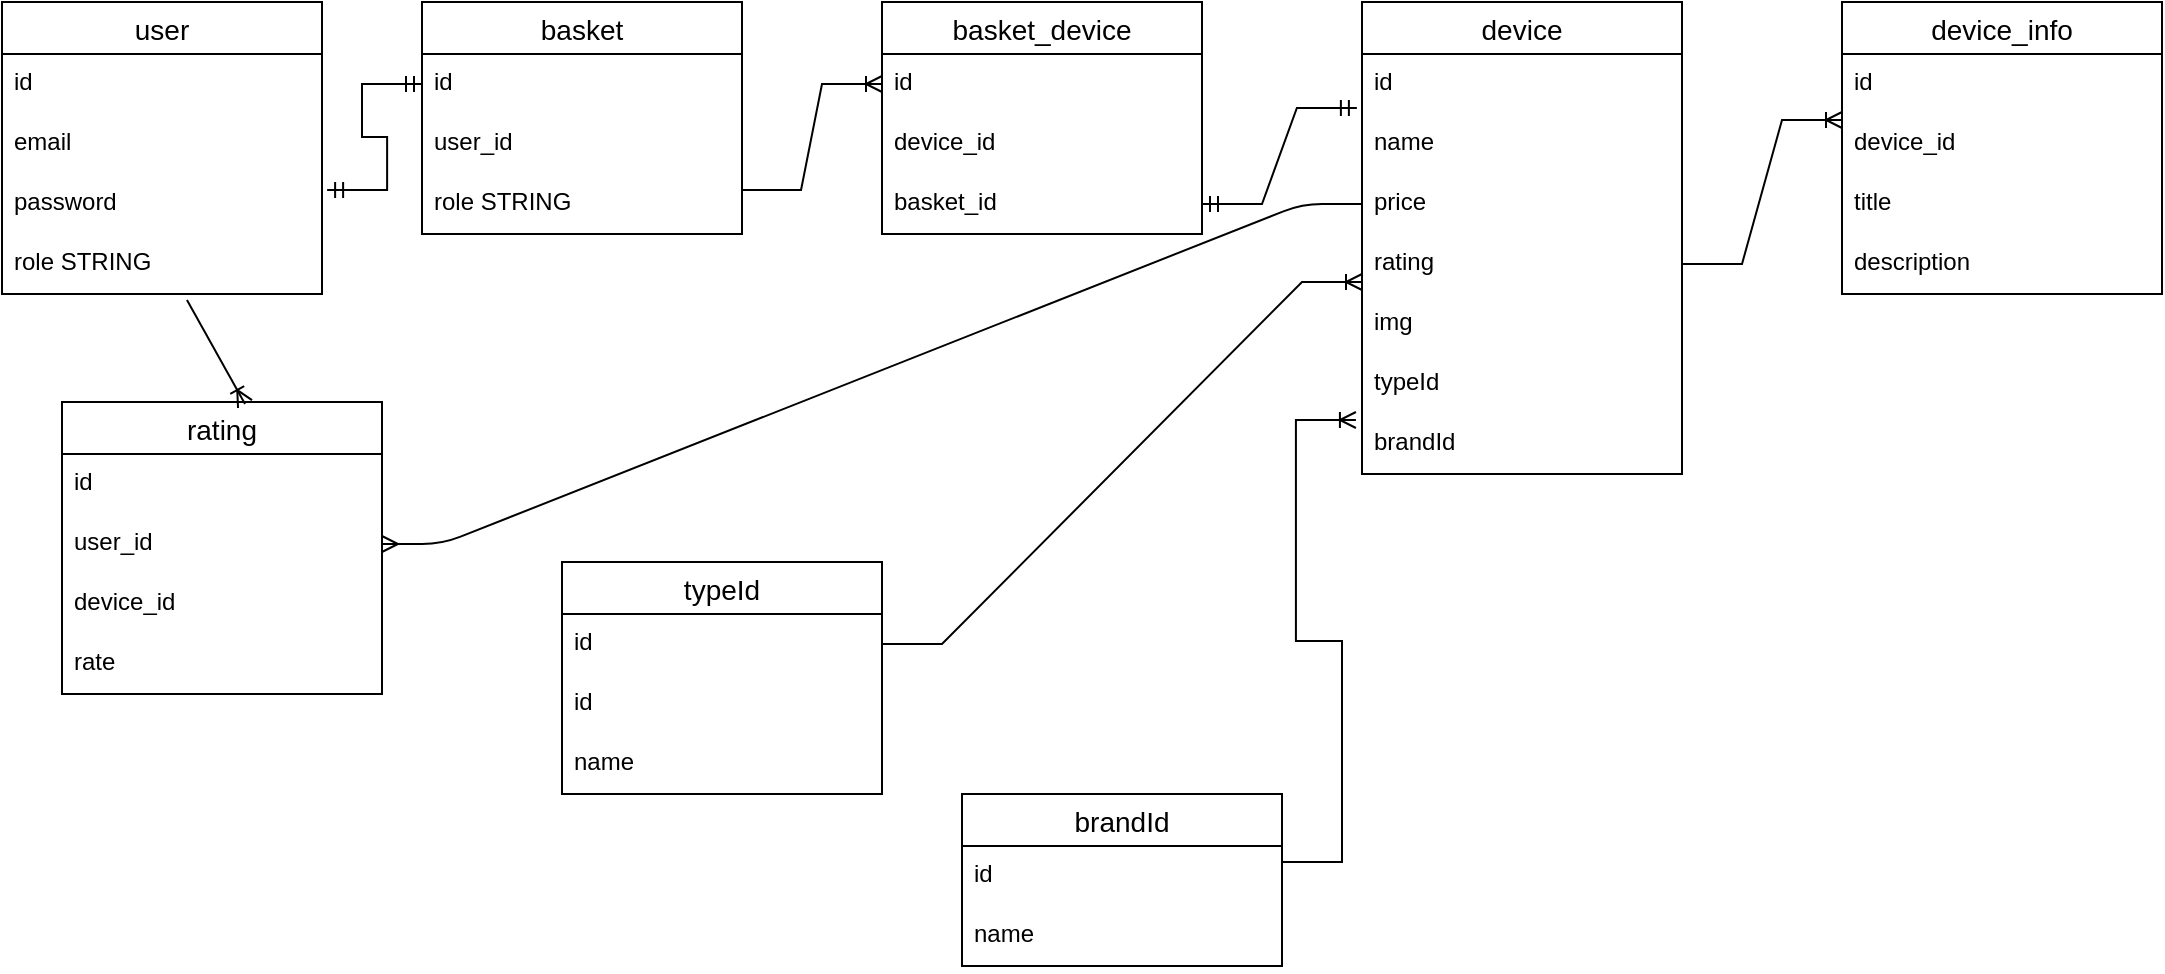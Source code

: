 <mxfile version="20.8.22" type="device"><diagram name="Страница 1" id="uMQRIQdI01GmakMUsb2Q"><mxGraphModel dx="954" dy="616" grid="1" gridSize="10" guides="1" tooltips="1" connect="1" arrows="1" fold="1" page="1" pageScale="1" pageWidth="1169" pageHeight="827" math="0" shadow="0"><root><mxCell id="0"/><mxCell id="1" parent="0"/><mxCell id="BxGI1ZBJGRGTgM30KfXY-1" value="user" style="swimlane;fontStyle=0;childLayout=stackLayout;horizontal=1;startSize=26;horizontalStack=0;resizeParent=1;resizeParentMax=0;resizeLast=0;collapsible=1;marginBottom=0;align=center;fontSize=14;" vertex="1" parent="1"><mxGeometry x="80" y="120" width="160" height="146" as="geometry"/></mxCell><mxCell id="BxGI1ZBJGRGTgM30KfXY-2" value="id" style="text;strokeColor=none;fillColor=none;spacingLeft=4;spacingRight=4;overflow=hidden;rotatable=0;points=[[0,0.5],[1,0.5]];portConstraint=eastwest;fontSize=12;" vertex="1" parent="BxGI1ZBJGRGTgM30KfXY-1"><mxGeometry y="26" width="160" height="30" as="geometry"/></mxCell><mxCell id="BxGI1ZBJGRGTgM30KfXY-3" value="email" style="text;strokeColor=none;fillColor=none;spacingLeft=4;spacingRight=4;overflow=hidden;rotatable=0;points=[[0,0.5],[1,0.5]];portConstraint=eastwest;fontSize=12;" vertex="1" parent="BxGI1ZBJGRGTgM30KfXY-1"><mxGeometry y="56" width="160" height="30" as="geometry"/></mxCell><mxCell id="BxGI1ZBJGRGTgM30KfXY-4" value="password" style="text;strokeColor=none;fillColor=none;spacingLeft=4;spacingRight=4;overflow=hidden;rotatable=0;points=[[0,0.5],[1,0.5]];portConstraint=eastwest;fontSize=12;" vertex="1" parent="BxGI1ZBJGRGTgM30KfXY-1"><mxGeometry y="86" width="160" height="30" as="geometry"/></mxCell><mxCell id="BxGI1ZBJGRGTgM30KfXY-5" value="role STRING" style="text;strokeColor=none;fillColor=none;spacingLeft=4;spacingRight=4;overflow=hidden;rotatable=0;points=[[0,0.5],[1,0.5]];portConstraint=eastwest;fontSize=12;" vertex="1" parent="BxGI1ZBJGRGTgM30KfXY-1"><mxGeometry y="116" width="160" height="30" as="geometry"/></mxCell><mxCell id="BxGI1ZBJGRGTgM30KfXY-7" value="basket" style="swimlane;fontStyle=0;childLayout=stackLayout;horizontal=1;startSize=26;horizontalStack=0;resizeParent=1;resizeParentMax=0;resizeLast=0;collapsible=1;marginBottom=0;align=center;fontSize=14;" vertex="1" parent="1"><mxGeometry x="290" y="120" width="160" height="116" as="geometry"/></mxCell><mxCell id="BxGI1ZBJGRGTgM30KfXY-8" value="id" style="text;strokeColor=none;fillColor=none;spacingLeft=4;spacingRight=4;overflow=hidden;rotatable=0;points=[[0,0.5],[1,0.5]];portConstraint=eastwest;fontSize=12;" vertex="1" parent="BxGI1ZBJGRGTgM30KfXY-7"><mxGeometry y="26" width="160" height="30" as="geometry"/></mxCell><mxCell id="BxGI1ZBJGRGTgM30KfXY-9" value="user_id" style="text;strokeColor=none;fillColor=none;spacingLeft=4;spacingRight=4;overflow=hidden;rotatable=0;points=[[0,0.5],[1,0.5]];portConstraint=eastwest;fontSize=12;" vertex="1" parent="BxGI1ZBJGRGTgM30KfXY-7"><mxGeometry y="56" width="160" height="30" as="geometry"/></mxCell><mxCell id="BxGI1ZBJGRGTgM30KfXY-11" value="role STRING" style="text;strokeColor=none;fillColor=none;spacingLeft=4;spacingRight=4;overflow=hidden;rotatable=0;points=[[0,0.5],[1,0.5]];portConstraint=eastwest;fontSize=12;" vertex="1" parent="BxGI1ZBJGRGTgM30KfXY-7"><mxGeometry y="86" width="160" height="30" as="geometry"/></mxCell><mxCell id="BxGI1ZBJGRGTgM30KfXY-13" value="device" style="swimlane;fontStyle=0;childLayout=stackLayout;horizontal=1;startSize=26;horizontalStack=0;resizeParent=1;resizeParentMax=0;resizeLast=0;collapsible=1;marginBottom=0;align=center;fontSize=14;" vertex="1" parent="1"><mxGeometry x="760" y="120" width="160" height="236" as="geometry"/></mxCell><mxCell id="BxGI1ZBJGRGTgM30KfXY-14" value="id" style="text;strokeColor=none;fillColor=none;spacingLeft=4;spacingRight=4;overflow=hidden;rotatable=0;points=[[0,0.5],[1,0.5]];portConstraint=eastwest;fontSize=12;" vertex="1" parent="BxGI1ZBJGRGTgM30KfXY-13"><mxGeometry y="26" width="160" height="30" as="geometry"/></mxCell><mxCell id="BxGI1ZBJGRGTgM30KfXY-15" value="name" style="text;strokeColor=none;fillColor=none;spacingLeft=4;spacingRight=4;overflow=hidden;rotatable=0;points=[[0,0.5],[1,0.5]];portConstraint=eastwest;fontSize=12;" vertex="1" parent="BxGI1ZBJGRGTgM30KfXY-13"><mxGeometry y="56" width="160" height="30" as="geometry"/></mxCell><mxCell id="BxGI1ZBJGRGTgM30KfXY-16" value="price" style="text;strokeColor=none;fillColor=none;spacingLeft=4;spacingRight=4;overflow=hidden;rotatable=0;points=[[0,0.5],[1,0.5]];portConstraint=eastwest;fontSize=12;" vertex="1" parent="BxGI1ZBJGRGTgM30KfXY-13"><mxGeometry y="86" width="160" height="30" as="geometry"/></mxCell><mxCell id="BxGI1ZBJGRGTgM30KfXY-18" value="rating" style="text;strokeColor=none;fillColor=none;spacingLeft=4;spacingRight=4;overflow=hidden;rotatable=0;points=[[0,0.5],[1,0.5]];portConstraint=eastwest;fontSize=12;" vertex="1" parent="BxGI1ZBJGRGTgM30KfXY-13"><mxGeometry y="116" width="160" height="30" as="geometry"/></mxCell><mxCell id="BxGI1ZBJGRGTgM30KfXY-19" value="img&#10;" style="text;strokeColor=none;fillColor=none;spacingLeft=4;spacingRight=4;overflow=hidden;rotatable=0;points=[[0,0.5],[1,0.5]];portConstraint=eastwest;fontSize=12;" vertex="1" parent="BxGI1ZBJGRGTgM30KfXY-13"><mxGeometry y="146" width="160" height="30" as="geometry"/></mxCell><mxCell id="BxGI1ZBJGRGTgM30KfXY-20" value="typeId" style="text;strokeColor=none;fillColor=none;spacingLeft=4;spacingRight=4;overflow=hidden;rotatable=0;points=[[0,0.5],[1,0.5]];portConstraint=eastwest;fontSize=12;" vertex="1" parent="BxGI1ZBJGRGTgM30KfXY-13"><mxGeometry y="176" width="160" height="30" as="geometry"/></mxCell><mxCell id="BxGI1ZBJGRGTgM30KfXY-21" value="brandId" style="text;strokeColor=none;fillColor=none;spacingLeft=4;spacingRight=4;overflow=hidden;rotatable=0;points=[[0,0.5],[1,0.5]];portConstraint=eastwest;fontSize=12;" vertex="1" parent="BxGI1ZBJGRGTgM30KfXY-13"><mxGeometry y="206" width="160" height="30" as="geometry"/></mxCell><mxCell id="BxGI1ZBJGRGTgM30KfXY-22" value="typeId" style="swimlane;fontStyle=0;childLayout=stackLayout;horizontal=1;startSize=26;horizontalStack=0;resizeParent=1;resizeParentMax=0;resizeLast=0;collapsible=1;marginBottom=0;align=center;fontSize=14;" vertex="1" parent="1"><mxGeometry x="360" y="400" width="160" height="116" as="geometry"/></mxCell><mxCell id="BxGI1ZBJGRGTgM30KfXY-23" value="id" style="text;strokeColor=none;fillColor=none;spacingLeft=4;spacingRight=4;overflow=hidden;rotatable=0;points=[[0,0.5],[1,0.5]];portConstraint=eastwest;fontSize=12;" vertex="1" parent="BxGI1ZBJGRGTgM30KfXY-22"><mxGeometry y="26" width="160" height="30" as="geometry"/></mxCell><mxCell id="BxGI1ZBJGRGTgM30KfXY-59" value="id" style="text;strokeColor=none;fillColor=none;spacingLeft=4;spacingRight=4;overflow=hidden;rotatable=0;points=[[0,0.5],[1,0.5]];portConstraint=eastwest;fontSize=12;" vertex="1" parent="BxGI1ZBJGRGTgM30KfXY-22"><mxGeometry y="56" width="160" height="30" as="geometry"/></mxCell><mxCell id="BxGI1ZBJGRGTgM30KfXY-24" value="name" style="text;strokeColor=none;fillColor=none;spacingLeft=4;spacingRight=4;overflow=hidden;rotatable=0;points=[[0,0.5],[1,0.5]];portConstraint=eastwest;fontSize=12;" vertex="1" parent="BxGI1ZBJGRGTgM30KfXY-22"><mxGeometry y="86" width="160" height="30" as="geometry"/></mxCell><mxCell id="BxGI1ZBJGRGTgM30KfXY-26" value="brandId" style="swimlane;fontStyle=0;childLayout=stackLayout;horizontal=1;startSize=26;horizontalStack=0;resizeParent=1;resizeParentMax=0;resizeLast=0;collapsible=1;marginBottom=0;align=center;fontSize=14;" vertex="1" parent="1"><mxGeometry x="560" y="516" width="160" height="86" as="geometry"/></mxCell><mxCell id="BxGI1ZBJGRGTgM30KfXY-27" value="id" style="text;strokeColor=none;fillColor=none;spacingLeft=4;spacingRight=4;overflow=hidden;rotatable=0;points=[[0,0.5],[1,0.5]];portConstraint=eastwest;fontSize=12;" vertex="1" parent="BxGI1ZBJGRGTgM30KfXY-26"><mxGeometry y="26" width="160" height="30" as="geometry"/></mxCell><mxCell id="BxGI1ZBJGRGTgM30KfXY-28" value="name" style="text;strokeColor=none;fillColor=none;spacingLeft=4;spacingRight=4;overflow=hidden;rotatable=0;points=[[0,0.5],[1,0.5]];portConstraint=eastwest;fontSize=12;" vertex="1" parent="BxGI1ZBJGRGTgM30KfXY-26"><mxGeometry y="56" width="160" height="30" as="geometry"/></mxCell><mxCell id="BxGI1ZBJGRGTgM30KfXY-30" value="" style="edgeStyle=entityRelationEdgeStyle;fontSize=12;html=1;endArrow=ERoneToMany;rounded=0;exitX=1;exitY=0.5;exitDx=0;exitDy=0;entryX=0;entryY=0.8;entryDx=0;entryDy=0;entryPerimeter=0;" edge="1" parent="1" source="BxGI1ZBJGRGTgM30KfXY-23" target="BxGI1ZBJGRGTgM30KfXY-18"><mxGeometry width="100" height="100" relative="1" as="geometry"><mxPoint x="540" y="370" as="sourcePoint"/><mxPoint x="640" y="270" as="targetPoint"/></mxGeometry></mxCell><mxCell id="BxGI1ZBJGRGTgM30KfXY-32" value="" style="edgeStyle=entityRelationEdgeStyle;fontSize=12;html=1;endArrow=ERoneToMany;rounded=0;entryX=-0.019;entryY=0.1;entryDx=0;entryDy=0;entryPerimeter=0;" edge="1" parent="1" target="BxGI1ZBJGRGTgM30KfXY-21"><mxGeometry width="100" height="100" relative="1" as="geometry"><mxPoint x="720" y="550" as="sourcePoint"/><mxPoint x="640" y="330" as="targetPoint"/></mxGeometry></mxCell><mxCell id="BxGI1ZBJGRGTgM30KfXY-33" value="device_info" style="swimlane;fontStyle=0;childLayout=stackLayout;horizontal=1;startSize=26;horizontalStack=0;resizeParent=1;resizeParentMax=0;resizeLast=0;collapsible=1;marginBottom=0;align=center;fontSize=14;" vertex="1" parent="1"><mxGeometry x="1000" y="120" width="160" height="146" as="geometry"/></mxCell><mxCell id="BxGI1ZBJGRGTgM30KfXY-34" value="id" style="text;strokeColor=none;fillColor=none;spacingLeft=4;spacingRight=4;overflow=hidden;rotatable=0;points=[[0,0.5],[1,0.5]];portConstraint=eastwest;fontSize=12;" vertex="1" parent="BxGI1ZBJGRGTgM30KfXY-33"><mxGeometry y="26" width="160" height="30" as="geometry"/></mxCell><mxCell id="BxGI1ZBJGRGTgM30KfXY-35" value="device_id" style="text;strokeColor=none;fillColor=none;spacingLeft=4;spacingRight=4;overflow=hidden;rotatable=0;points=[[0,0.5],[1,0.5]];portConstraint=eastwest;fontSize=12;" vertex="1" parent="BxGI1ZBJGRGTgM30KfXY-33"><mxGeometry y="56" width="160" height="30" as="geometry"/></mxCell><mxCell id="BxGI1ZBJGRGTgM30KfXY-36" value="title" style="text;strokeColor=none;fillColor=none;spacingLeft=4;spacingRight=4;overflow=hidden;rotatable=0;points=[[0,0.5],[1,0.5]];portConstraint=eastwest;fontSize=12;" vertex="1" parent="BxGI1ZBJGRGTgM30KfXY-33"><mxGeometry y="86" width="160" height="30" as="geometry"/></mxCell><mxCell id="BxGI1ZBJGRGTgM30KfXY-37" value="description" style="text;strokeColor=none;fillColor=none;spacingLeft=4;spacingRight=4;overflow=hidden;rotatable=0;points=[[0,0.5],[1,0.5]];portConstraint=eastwest;fontSize=12;" vertex="1" parent="BxGI1ZBJGRGTgM30KfXY-33"><mxGeometry y="116" width="160" height="30" as="geometry"/></mxCell><mxCell id="BxGI1ZBJGRGTgM30KfXY-38" value="" style="edgeStyle=entityRelationEdgeStyle;fontSize=12;html=1;endArrow=ERoneToMany;rounded=0;entryX=0;entryY=0.1;entryDx=0;entryDy=0;entryPerimeter=0;exitX=1;exitY=0.5;exitDx=0;exitDy=0;" edge="1" parent="1" source="BxGI1ZBJGRGTgM30KfXY-18" target="BxGI1ZBJGRGTgM30KfXY-35"><mxGeometry width="100" height="100" relative="1" as="geometry"><mxPoint x="800" y="260" as="sourcePoint"/><mxPoint x="900" y="160" as="targetPoint"/></mxGeometry></mxCell><mxCell id="BxGI1ZBJGRGTgM30KfXY-39" value="basket_device" style="swimlane;fontStyle=0;childLayout=stackLayout;horizontal=1;startSize=26;horizontalStack=0;resizeParent=1;resizeParentMax=0;resizeLast=0;collapsible=1;marginBottom=0;align=center;fontSize=14;" vertex="1" parent="1"><mxGeometry x="520" y="120" width="160" height="116" as="geometry"/></mxCell><mxCell id="BxGI1ZBJGRGTgM30KfXY-40" value="id" style="text;strokeColor=none;fillColor=none;spacingLeft=4;spacingRight=4;overflow=hidden;rotatable=0;points=[[0,0.5],[1,0.5]];portConstraint=eastwest;fontSize=12;" vertex="1" parent="BxGI1ZBJGRGTgM30KfXY-39"><mxGeometry y="26" width="160" height="30" as="geometry"/></mxCell><mxCell id="BxGI1ZBJGRGTgM30KfXY-41" value="device_id" style="text;strokeColor=none;fillColor=none;spacingLeft=4;spacingRight=4;overflow=hidden;rotatable=0;points=[[0,0.5],[1,0.5]];portConstraint=eastwest;fontSize=12;" vertex="1" parent="BxGI1ZBJGRGTgM30KfXY-39"><mxGeometry y="56" width="160" height="30" as="geometry"/></mxCell><mxCell id="BxGI1ZBJGRGTgM30KfXY-42" value="basket_id" style="text;strokeColor=none;fillColor=none;spacingLeft=4;spacingRight=4;overflow=hidden;rotatable=0;points=[[0,0.5],[1,0.5]];portConstraint=eastwest;fontSize=12;" vertex="1" parent="BxGI1ZBJGRGTgM30KfXY-39"><mxGeometry y="86" width="160" height="30" as="geometry"/></mxCell><mxCell id="BxGI1ZBJGRGTgM30KfXY-45" value="" style="edgeStyle=entityRelationEdgeStyle;fontSize=12;html=1;endArrow=ERmandOne;startArrow=ERmandOne;rounded=0;entryX=0;entryY=0.5;entryDx=0;entryDy=0;exitX=1.016;exitY=0.267;exitDx=0;exitDy=0;exitPerimeter=0;" edge="1" parent="1" source="BxGI1ZBJGRGTgM30KfXY-4" target="BxGI1ZBJGRGTgM30KfXY-8"><mxGeometry width="100" height="100" relative="1" as="geometry"><mxPoint x="200" y="380" as="sourcePoint"/><mxPoint x="300" y="280" as="targetPoint"/></mxGeometry></mxCell><mxCell id="BxGI1ZBJGRGTgM30KfXY-47" value="" style="edgeStyle=entityRelationEdgeStyle;fontSize=12;html=1;endArrow=ERoneToMany;rounded=0;entryX=0;entryY=0.5;entryDx=0;entryDy=0;exitX=0.997;exitY=0.267;exitDx=0;exitDy=0;exitPerimeter=0;" edge="1" parent="1" source="BxGI1ZBJGRGTgM30KfXY-11" target="BxGI1ZBJGRGTgM30KfXY-40"><mxGeometry width="100" height="100" relative="1" as="geometry"><mxPoint x="430" y="260" as="sourcePoint"/><mxPoint x="530" y="160" as="targetPoint"/></mxGeometry></mxCell><mxCell id="BxGI1ZBJGRGTgM30KfXY-48" value="" style="edgeStyle=entityRelationEdgeStyle;fontSize=12;html=1;endArrow=ERmandOne;startArrow=ERmandOne;rounded=0;exitX=1;exitY=0.5;exitDx=0;exitDy=0;entryX=-0.016;entryY=0.9;entryDx=0;entryDy=0;entryPerimeter=0;" edge="1" parent="1" source="BxGI1ZBJGRGTgM30KfXY-42" target="BxGI1ZBJGRGTgM30KfXY-14"><mxGeometry width="100" height="100" relative="1" as="geometry"><mxPoint x="660" y="243" as="sourcePoint"/><mxPoint x="760" y="143" as="targetPoint"/></mxGeometry></mxCell><mxCell id="BxGI1ZBJGRGTgM30KfXY-49" value="rating" style="swimlane;fontStyle=0;childLayout=stackLayout;horizontal=1;startSize=26;horizontalStack=0;resizeParent=1;resizeParentMax=0;resizeLast=0;collapsible=1;marginBottom=0;align=center;fontSize=14;" vertex="1" parent="1"><mxGeometry x="110" y="320" width="160" height="146" as="geometry"/></mxCell><mxCell id="BxGI1ZBJGRGTgM30KfXY-50" value="id" style="text;strokeColor=none;fillColor=none;spacingLeft=4;spacingRight=4;overflow=hidden;rotatable=0;points=[[0,0.5],[1,0.5]];portConstraint=eastwest;fontSize=12;" vertex="1" parent="BxGI1ZBJGRGTgM30KfXY-49"><mxGeometry y="26" width="160" height="30" as="geometry"/></mxCell><mxCell id="BxGI1ZBJGRGTgM30KfXY-51" value="user_id" style="text;strokeColor=none;fillColor=none;spacingLeft=4;spacingRight=4;overflow=hidden;rotatable=0;points=[[0,0.5],[1,0.5]];portConstraint=eastwest;fontSize=12;" vertex="1" parent="BxGI1ZBJGRGTgM30KfXY-49"><mxGeometry y="56" width="160" height="30" as="geometry"/></mxCell><mxCell id="BxGI1ZBJGRGTgM30KfXY-52" value="device_id" style="text;strokeColor=none;fillColor=none;spacingLeft=4;spacingRight=4;overflow=hidden;rotatable=0;points=[[0,0.5],[1,0.5]];portConstraint=eastwest;fontSize=12;" vertex="1" parent="BxGI1ZBJGRGTgM30KfXY-49"><mxGeometry y="86" width="160" height="30" as="geometry"/></mxCell><mxCell id="BxGI1ZBJGRGTgM30KfXY-53" value="rate" style="text;strokeColor=none;fillColor=none;spacingLeft=4;spacingRight=4;overflow=hidden;rotatable=0;points=[[0,0.5],[1,0.5]];portConstraint=eastwest;fontSize=12;" vertex="1" parent="BxGI1ZBJGRGTgM30KfXY-49"><mxGeometry y="116" width="160" height="30" as="geometry"/></mxCell><mxCell id="BxGI1ZBJGRGTgM30KfXY-58" value="" style="edgeStyle=entityRelationEdgeStyle;fontSize=12;html=1;endArrow=none;rounded=1;strokeColor=default;endFill=0;startArrow=ERmany;startFill=0;entryX=0;entryY=0.5;entryDx=0;entryDy=0;exitX=1;exitY=0.5;exitDx=0;exitDy=0;" edge="1" parent="1" source="BxGI1ZBJGRGTgM30KfXY-51" target="BxGI1ZBJGRGTgM30KfXY-16"><mxGeometry width="100" height="100" relative="1" as="geometry"><mxPoint x="485" y="366" as="sourcePoint"/><mxPoint x="580" y="266" as="targetPoint"/></mxGeometry></mxCell><mxCell id="BxGI1ZBJGRGTgM30KfXY-54" value="" style="fontSize=12;html=1;endArrow=ERoneToMany;rounded=0;entryX=0.572;entryY=0.007;entryDx=0;entryDy=0;entryPerimeter=0;exitX=0.578;exitY=1.1;exitDx=0;exitDy=0;exitPerimeter=0;" edge="1" parent="1" source="BxGI1ZBJGRGTgM30KfXY-5" target="BxGI1ZBJGRGTgM30KfXY-49"><mxGeometry width="100" height="100" relative="1" as="geometry"><mxPoint x="180" y="260" as="sourcePoint"/><mxPoint x="100" y="340" as="targetPoint"/></mxGeometry></mxCell></root></mxGraphModel></diagram></mxfile>